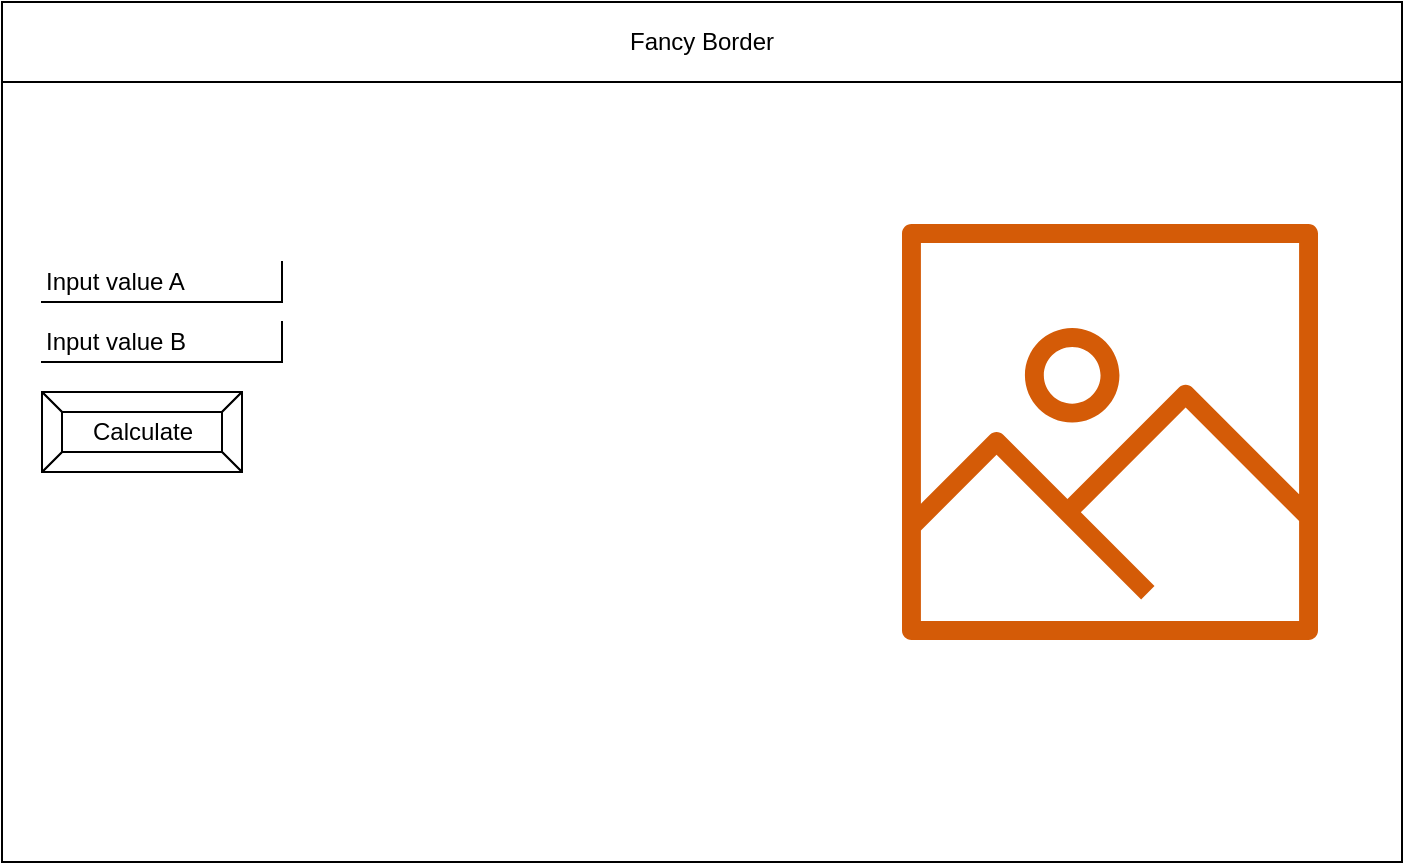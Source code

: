 <mxfile>
    <diagram id="pIaEtrtLPv3HG8r1JEND" name="Page-1">
        <mxGraphModel dx="693" dy="572" grid="1" gridSize="10" guides="1" tooltips="1" connect="1" arrows="1" fold="1" page="1" pageScale="1" pageWidth="850" pageHeight="1100" math="0" shadow="0">
            <root>
                <mxCell id="0"/>
                <mxCell id="1" parent="0"/>
                <mxCell id="6" value="" style="rounded=0;whiteSpace=wrap;html=1;" vertex="1" parent="1">
                    <mxGeometry x="80" y="80" width="700" height="430" as="geometry"/>
                </mxCell>
                <mxCell id="7" value="&lt;div&gt;Fancy Border&lt;/div&gt;" style="rounded=0;whiteSpace=wrap;html=1;" vertex="1" parent="1">
                    <mxGeometry x="80" y="80" width="700" height="40" as="geometry"/>
                </mxCell>
                <mxCell id="8" value="Input value B" style="shape=partialRectangle;whiteSpace=wrap;html=1;top=0;left=0;fillColor=none;align=left;" vertex="1" parent="1">
                    <mxGeometry x="100" y="240" width="120" height="20" as="geometry"/>
                </mxCell>
                <mxCell id="9" value="Calculate" style="labelPosition=center;verticalLabelPosition=middle;align=center;html=1;shape=mxgraph.basic.button;dx=10;" vertex="1" parent="1">
                    <mxGeometry x="100" y="275" width="100" height="40" as="geometry"/>
                </mxCell>
                <mxCell id="10" value="Input value A" style="shape=partialRectangle;whiteSpace=wrap;html=1;top=0;left=0;fillColor=none;align=left;" vertex="1" parent="1">
                    <mxGeometry x="100" y="210" width="120" height="20" as="geometry"/>
                </mxCell>
                <mxCell id="11" value="&lt;h5 style=&quot;padding: 0px ; font-size: 20px ; font-weight: 500 ; line-height: 1 ; letter-spacing: 0.02em ; font-family: &amp;#34;roboto&amp;#34; , &amp;#34;helvetica&amp;#34; , &amp;#34;arial&amp;#34; , sans-serif ; margin: 24px 0px 16px&quot;&gt;&lt;font color=&quot;#ffffff&quot;&gt;Multiplication!&lt;/font&gt;&lt;/h5&gt;&lt;div&gt;&lt;br&gt;&lt;/div&gt;" style="text;html=1;strokeColor=none;fillColor=none;align=left;verticalAlign=middle;whiteSpace=wrap;rounded=0;" vertex="1" parent="1">
                    <mxGeometry x="110" y="140" width="180" height="30" as="geometry"/>
                </mxCell>
                <mxCell id="13" value="&lt;h6 style=&quot;padding: 0px ; font-family: &amp;#34;roboto&amp;#34; , &amp;#34;helvetica&amp;#34; , &amp;#34;arial&amp;#34; , sans-serif ; margin: 24px 0px 16px ; font-size: 16px ; letter-spacing: 0.04em ; font-weight: 400 ; line-height: 24px&quot;&gt;Add two numbers to produce the product:&lt;/h6&gt;&lt;div&gt;&lt;br&gt;&lt;/div&gt;&lt;p style=&quot;color: black ; font-family: &amp;#34;helvetica&amp;#34; , &amp;#34;arial&amp;#34; , sans-serif ; font-size: 14px ; padding: 0px ; line-height: 24px ; margin: 0px 0px 16px ; background-color: rgb(251 , 217 , 238)&quot;&gt;&lt;/p&gt;" style="text;html=1;strokeColor=none;fillColor=none;align=center;verticalAlign=middle;whiteSpace=wrap;rounded=0;labelBackgroundColor=none;fontColor=#FFFFFF;" vertex="1" parent="1">
                    <mxGeometry x="90" y="180" width="350" height="30" as="geometry"/>
                </mxCell>
                <mxCell id="14" value="" style="sketch=0;outlineConnect=0;fontColor=#232F3E;gradientColor=none;fillColor=#D45B07;strokeColor=none;dashed=0;verticalLabelPosition=bottom;verticalAlign=top;align=center;html=1;fontSize=12;fontStyle=0;aspect=fixed;pointerEvents=1;shape=mxgraph.aws4.container_registry_image;labelBackgroundColor=none;" vertex="1" parent="1">
                    <mxGeometry x="530" y="191" width="208" height="208" as="geometry"/>
                </mxCell>
            </root>
        </mxGraphModel>
    </diagram>
    <diagram name="Copy of Page-1" id="B1bG_mIEBuJXoVyBGlFT">
        <mxGraphModel dx="520" dy="429" grid="1" gridSize="10" guides="1" tooltips="1" connect="1" arrows="1" fold="1" page="1" pageScale="1" pageWidth="850" pageHeight="1100" math="0" shadow="0">
            <root>
                <mxCell id="TIX_3B0mCCPL17P6vs3_-0"/>
                <mxCell id="TIX_3B0mCCPL17P6vs3_-1" parent="TIX_3B0mCCPL17P6vs3_-0"/>
                <mxCell id="TIX_3B0mCCPL17P6vs3_-2" value="" style="rounded=0;whiteSpace=wrap;html=1;" vertex="1" parent="TIX_3B0mCCPL17P6vs3_-1">
                    <mxGeometry x="80" y="80" width="700" height="430" as="geometry"/>
                </mxCell>
                <mxCell id="TIX_3B0mCCPL17P6vs3_-3" value="&lt;div&gt;Fancy Border&lt;/div&gt;" style="rounded=0;whiteSpace=wrap;html=1;" vertex="1" parent="TIX_3B0mCCPL17P6vs3_-1">
                    <mxGeometry x="80" y="80" width="700" height="40" as="geometry"/>
                </mxCell>
                <mxCell id="TIX_3B0mCCPL17P6vs3_-4" value="Input value B" style="shape=partialRectangle;whiteSpace=wrap;html=1;top=0;left=0;fillColor=none;align=left;" vertex="1" parent="TIX_3B0mCCPL17P6vs3_-1">
                    <mxGeometry x="100" y="240" width="120" height="20" as="geometry"/>
                </mxCell>
                <mxCell id="TIX_3B0mCCPL17P6vs3_-5" value="Calculate" style="labelPosition=center;verticalLabelPosition=middle;align=center;html=1;shape=mxgraph.basic.button;dx=10;" vertex="1" parent="TIX_3B0mCCPL17P6vs3_-1">
                    <mxGeometry x="100" y="275" width="100" height="40" as="geometry"/>
                </mxCell>
                <mxCell id="TIX_3B0mCCPL17P6vs3_-6" value="Input value A" style="shape=partialRectangle;whiteSpace=wrap;html=1;top=0;left=0;fillColor=none;align=left;" vertex="1" parent="TIX_3B0mCCPL17P6vs3_-1">
                    <mxGeometry x="100" y="210" width="120" height="20" as="geometry"/>
                </mxCell>
                <mxCell id="TIX_3B0mCCPL17P6vs3_-7" value="&lt;h5 style=&quot;padding: 0px ; font-size: 20px ; font-weight: 500 ; line-height: 1 ; letter-spacing: 0.02em ; font-family: &amp;#34;roboto&amp;#34; , &amp;#34;helvetica&amp;#34; , &amp;#34;arial&amp;#34; , sans-serif ; margin: 24px 0px 16px&quot;&gt;&lt;font color=&quot;#ffffff&quot;&gt;Multiplication!&lt;/font&gt;&lt;/h5&gt;&lt;div&gt;&lt;br&gt;&lt;/div&gt;" style="text;html=1;strokeColor=none;fillColor=none;align=left;verticalAlign=middle;whiteSpace=wrap;rounded=0;" vertex="1" parent="TIX_3B0mCCPL17P6vs3_-1">
                    <mxGeometry x="110" y="140" width="180" height="30" as="geometry"/>
                </mxCell>
                <mxCell id="TIX_3B0mCCPL17P6vs3_-8" value="&lt;h6 style=&quot;padding: 0px ; font-family: &amp;#34;roboto&amp;#34; , &amp;#34;helvetica&amp;#34; , &amp;#34;arial&amp;#34; , sans-serif ; margin: 24px 0px 16px ; font-size: 16px ; letter-spacing: 0.04em ; font-weight: 400 ; line-height: 24px&quot;&gt;Add two numbers to produce the product:&lt;/h6&gt;&lt;div&gt;&lt;br&gt;&lt;/div&gt;&lt;p style=&quot;color: black ; font-family: &amp;#34;helvetica&amp;#34; , &amp;#34;arial&amp;#34; , sans-serif ; font-size: 14px ; padding: 0px ; line-height: 24px ; margin: 0px 0px 16px ; background-color: rgb(251 , 217 , 238)&quot;&gt;&lt;/p&gt;" style="text;html=1;strokeColor=none;fillColor=none;align=center;verticalAlign=middle;whiteSpace=wrap;rounded=0;labelBackgroundColor=none;fontColor=#FFFFFF;" vertex="1" parent="TIX_3B0mCCPL17P6vs3_-1">
                    <mxGeometry x="90" y="180" width="350" height="30" as="geometry"/>
                </mxCell>
                <mxCell id="TIX_3B0mCCPL17P6vs3_-9" value="" style="sketch=0;outlineConnect=0;fontColor=#232F3E;gradientColor=none;fillColor=#D45B07;strokeColor=none;dashed=0;verticalLabelPosition=bottom;verticalAlign=top;align=center;html=1;fontSize=12;fontStyle=0;aspect=fixed;pointerEvents=1;shape=mxgraph.aws4.container_registry_image;labelBackgroundColor=none;" vertex="1" parent="TIX_3B0mCCPL17P6vs3_-1">
                    <mxGeometry x="530" y="191" width="208" height="208" as="geometry"/>
                </mxCell>
                <mxCell id="TIX_3B0mCCPL17P6vs3_-10" value="&lt;span style=&quot;color: rgb(240 , 240 , 240) ; font-family: &amp;#34;helvetica&amp;#34; ; font-size: 12px ; font-style: normal ; font-weight: 400 ; letter-spacing: normal ; text-align: left ; text-indent: 0px ; text-transform: none ; word-spacing: 0px ; background-color: rgb(42 , 42 , 42) ; display: inline ; float: none&quot;&gt;The answer is: ____&lt;/span&gt;" style="text;whiteSpace=wrap;html=1;fontColor=#FFFFFF;" vertex="1" parent="TIX_3B0mCCPL17P6vs3_-1">
                    <mxGeometry x="100" y="330" width="120" height="30" as="geometry"/>
                </mxCell>
            </root>
        </mxGraphModel>
    </diagram>
</mxfile>